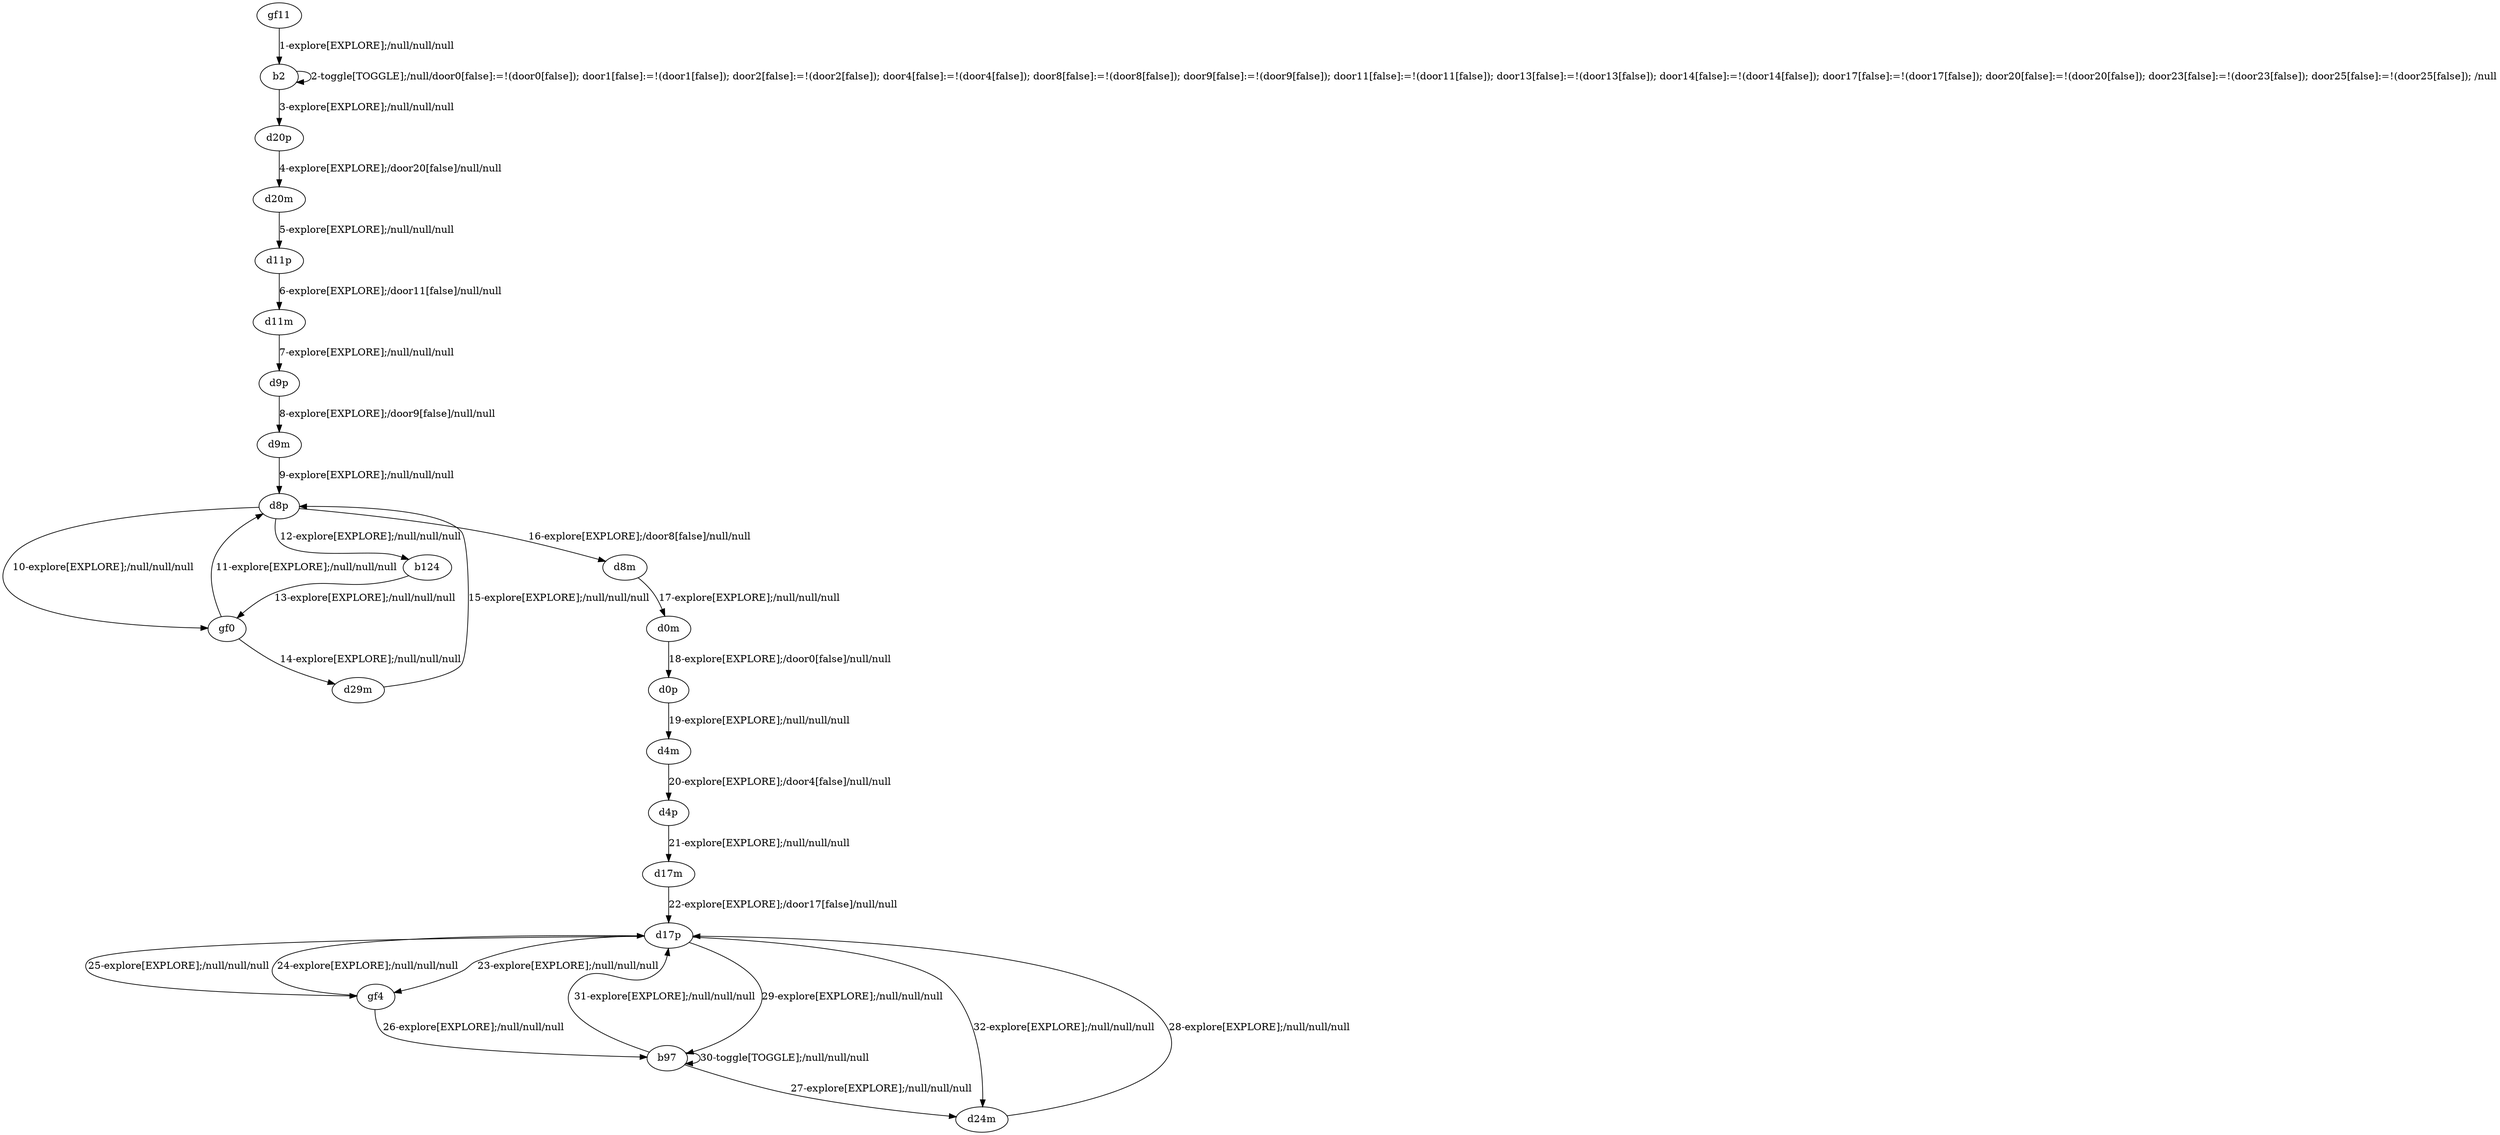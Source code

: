 # Total number of goals covered by this test: 5
# d24m --> d17p
# b97 --> d17p
# b97 --> d24m
# b97 --> b97
# d17p --> b97

digraph g {
"gf11" -> "b2" [label = "1-explore[EXPLORE];/null/null/null"];
"b2" -> "b2" [label = "2-toggle[TOGGLE];/null/door0[false]:=!(door0[false]); door1[false]:=!(door1[false]); door2[false]:=!(door2[false]); door4[false]:=!(door4[false]); door8[false]:=!(door8[false]); door9[false]:=!(door9[false]); door11[false]:=!(door11[false]); door13[false]:=!(door13[false]); door14[false]:=!(door14[false]); door17[false]:=!(door17[false]); door20[false]:=!(door20[false]); door23[false]:=!(door23[false]); door25[false]:=!(door25[false]); /null"];
"b2" -> "d20p" [label = "3-explore[EXPLORE];/null/null/null"];
"d20p" -> "d20m" [label = "4-explore[EXPLORE];/door20[false]/null/null"];
"d20m" -> "d11p" [label = "5-explore[EXPLORE];/null/null/null"];
"d11p" -> "d11m" [label = "6-explore[EXPLORE];/door11[false]/null/null"];
"d11m" -> "d9p" [label = "7-explore[EXPLORE];/null/null/null"];
"d9p" -> "d9m" [label = "8-explore[EXPLORE];/door9[false]/null/null"];
"d9m" -> "d8p" [label = "9-explore[EXPLORE];/null/null/null"];
"d8p" -> "gf0" [label = "10-explore[EXPLORE];/null/null/null"];
"gf0" -> "d8p" [label = "11-explore[EXPLORE];/null/null/null"];
"d8p" -> "b124" [label = "12-explore[EXPLORE];/null/null/null"];
"b124" -> "gf0" [label = "13-explore[EXPLORE];/null/null/null"];
"gf0" -> "d29m" [label = "14-explore[EXPLORE];/null/null/null"];
"d29m" -> "d8p" [label = "15-explore[EXPLORE];/null/null/null"];
"d8p" -> "d8m" [label = "16-explore[EXPLORE];/door8[false]/null/null"];
"d8m" -> "d0m" [label = "17-explore[EXPLORE];/null/null/null"];
"d0m" -> "d0p" [label = "18-explore[EXPLORE];/door0[false]/null/null"];
"d0p" -> "d4m" [label = "19-explore[EXPLORE];/null/null/null"];
"d4m" -> "d4p" [label = "20-explore[EXPLORE];/door4[false]/null/null"];
"d4p" -> "d17m" [label = "21-explore[EXPLORE];/null/null/null"];
"d17m" -> "d17p" [label = "22-explore[EXPLORE];/door17[false]/null/null"];
"d17p" -> "gf4" [label = "23-explore[EXPLORE];/null/null/null"];
"gf4" -> "d17p" [label = "24-explore[EXPLORE];/null/null/null"];
"d17p" -> "gf4" [label = "25-explore[EXPLORE];/null/null/null"];
"gf4" -> "b97" [label = "26-explore[EXPLORE];/null/null/null"];
"b97" -> "d24m" [label = "27-explore[EXPLORE];/null/null/null"];
"d24m" -> "d17p" [label = "28-explore[EXPLORE];/null/null/null"];
"d17p" -> "b97" [label = "29-explore[EXPLORE];/null/null/null"];
"b97" -> "b97" [label = "30-toggle[TOGGLE];/null/null/null"];
"b97" -> "d17p" [label = "31-explore[EXPLORE];/null/null/null"];
"d17p" -> "d24m" [label = "32-explore[EXPLORE];/null/null/null"];
}